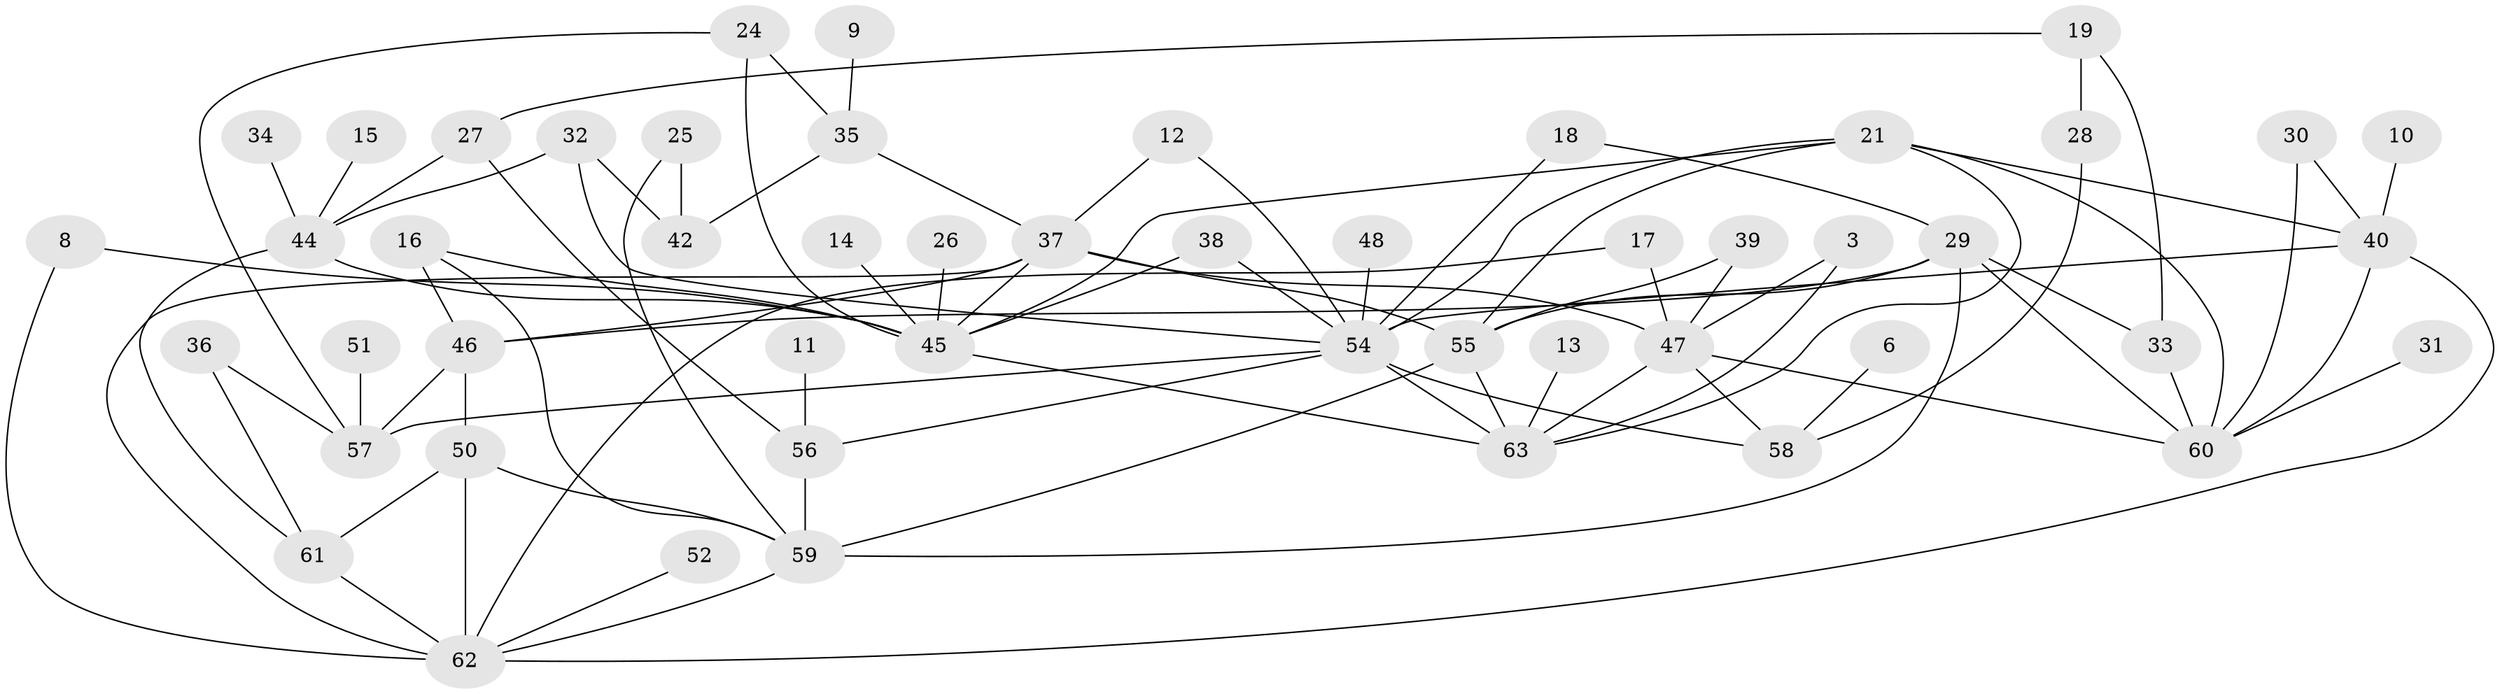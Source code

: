 // original degree distribution, {0: 0.09523809523809523, 3: 0.2222222222222222, 1: 0.1746031746031746, 2: 0.2619047619047619, 4: 0.15873015873015872, 6: 0.03968253968253968, 5: 0.047619047619047616}
// Generated by graph-tools (version 1.1) at 2025/25/03/09/25 03:25:17]
// undirected, 51 vertices, 90 edges
graph export_dot {
graph [start="1"]
  node [color=gray90,style=filled];
  3;
  6;
  8;
  9;
  10;
  11;
  12;
  13;
  14;
  15;
  16;
  17;
  18;
  19;
  21;
  24;
  25;
  26;
  27;
  28;
  29;
  30;
  31;
  32;
  33;
  34;
  35;
  36;
  37;
  38;
  39;
  40;
  42;
  44;
  45;
  46;
  47;
  48;
  50;
  51;
  52;
  54;
  55;
  56;
  57;
  58;
  59;
  60;
  61;
  62;
  63;
  3 -- 47 [weight=1.0];
  3 -- 63 [weight=1.0];
  6 -- 58 [weight=1.0];
  8 -- 45 [weight=1.0];
  8 -- 62 [weight=1.0];
  9 -- 35 [weight=1.0];
  10 -- 40 [weight=1.0];
  11 -- 56 [weight=1.0];
  12 -- 37 [weight=1.0];
  12 -- 54 [weight=1.0];
  13 -- 63 [weight=1.0];
  14 -- 45 [weight=1.0];
  15 -- 44 [weight=1.0];
  16 -- 45 [weight=1.0];
  16 -- 46 [weight=1.0];
  16 -- 59 [weight=1.0];
  17 -- 47 [weight=1.0];
  17 -- 62 [weight=1.0];
  18 -- 29 [weight=1.0];
  18 -- 54 [weight=1.0];
  19 -- 27 [weight=1.0];
  19 -- 28 [weight=1.0];
  19 -- 33 [weight=1.0];
  21 -- 40 [weight=1.0];
  21 -- 45 [weight=1.0];
  21 -- 54 [weight=1.0];
  21 -- 55 [weight=1.0];
  21 -- 60 [weight=1.0];
  21 -- 63 [weight=1.0];
  24 -- 35 [weight=1.0];
  24 -- 45 [weight=1.0];
  24 -- 57 [weight=1.0];
  25 -- 42 [weight=1.0];
  25 -- 59 [weight=1.0];
  26 -- 45 [weight=1.0];
  27 -- 44 [weight=1.0];
  27 -- 56 [weight=1.0];
  28 -- 58 [weight=1.0];
  29 -- 33 [weight=1.0];
  29 -- 46 [weight=1.0];
  29 -- 55 [weight=1.0];
  29 -- 59 [weight=1.0];
  29 -- 60 [weight=1.0];
  30 -- 40 [weight=1.0];
  30 -- 60 [weight=1.0];
  31 -- 60 [weight=1.0];
  32 -- 42 [weight=1.0];
  32 -- 44 [weight=1.0];
  32 -- 54 [weight=1.0];
  33 -- 60 [weight=1.0];
  34 -- 44 [weight=1.0];
  35 -- 37 [weight=1.0];
  35 -- 42 [weight=1.0];
  36 -- 57 [weight=1.0];
  36 -- 61 [weight=1.0];
  37 -- 45 [weight=1.0];
  37 -- 46 [weight=1.0];
  37 -- 47 [weight=1.0];
  37 -- 55 [weight=1.0];
  37 -- 62 [weight=2.0];
  38 -- 45 [weight=1.0];
  38 -- 54 [weight=1.0];
  39 -- 47 [weight=1.0];
  39 -- 55 [weight=1.0];
  40 -- 54 [weight=1.0];
  40 -- 60 [weight=1.0];
  40 -- 62 [weight=1.0];
  44 -- 45 [weight=1.0];
  44 -- 61 [weight=1.0];
  45 -- 63 [weight=1.0];
  46 -- 50 [weight=1.0];
  46 -- 57 [weight=1.0];
  47 -- 58 [weight=1.0];
  47 -- 60 [weight=2.0];
  47 -- 63 [weight=1.0];
  48 -- 54 [weight=1.0];
  50 -- 59 [weight=1.0];
  50 -- 61 [weight=1.0];
  50 -- 62 [weight=1.0];
  51 -- 57 [weight=1.0];
  52 -- 62 [weight=1.0];
  54 -- 56 [weight=1.0];
  54 -- 57 [weight=1.0];
  54 -- 58 [weight=1.0];
  54 -- 63 [weight=2.0];
  55 -- 59 [weight=1.0];
  55 -- 63 [weight=1.0];
  56 -- 59 [weight=1.0];
  59 -- 62 [weight=1.0];
  61 -- 62 [weight=1.0];
}
